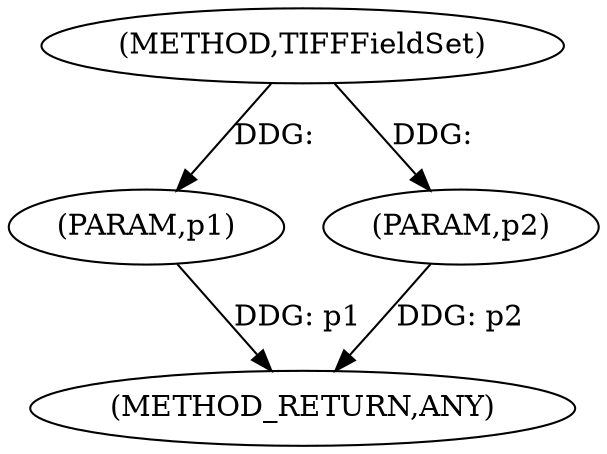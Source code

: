 digraph "TIFFFieldSet" {  
"100076" [label = <(METHOD,TIFFFieldSet)> ]
"100079" [label = <(METHOD_RETURN,ANY)> ]
"100077" [label = <(PARAM,p1)> ]
"100078" [label = <(PARAM,p2)> ]
  "100077" -> "100079"  [ label = "DDG: p1"] 
  "100078" -> "100079"  [ label = "DDG: p2"] 
  "100076" -> "100077"  [ label = "DDG: "] 
  "100076" -> "100078"  [ label = "DDG: "] 
}
